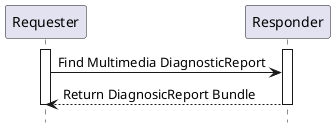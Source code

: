 @startuml

hide footbox

participant "Requester" as Reader
participant "Responder" as Repo

activate Reader
activate Repo
Reader->Repo: Find Multimedia DiagnosticReport
Repo-->Reader: Return DiagnosicReport Bundle
deactivate Repo
deactivate Reader

@enduml